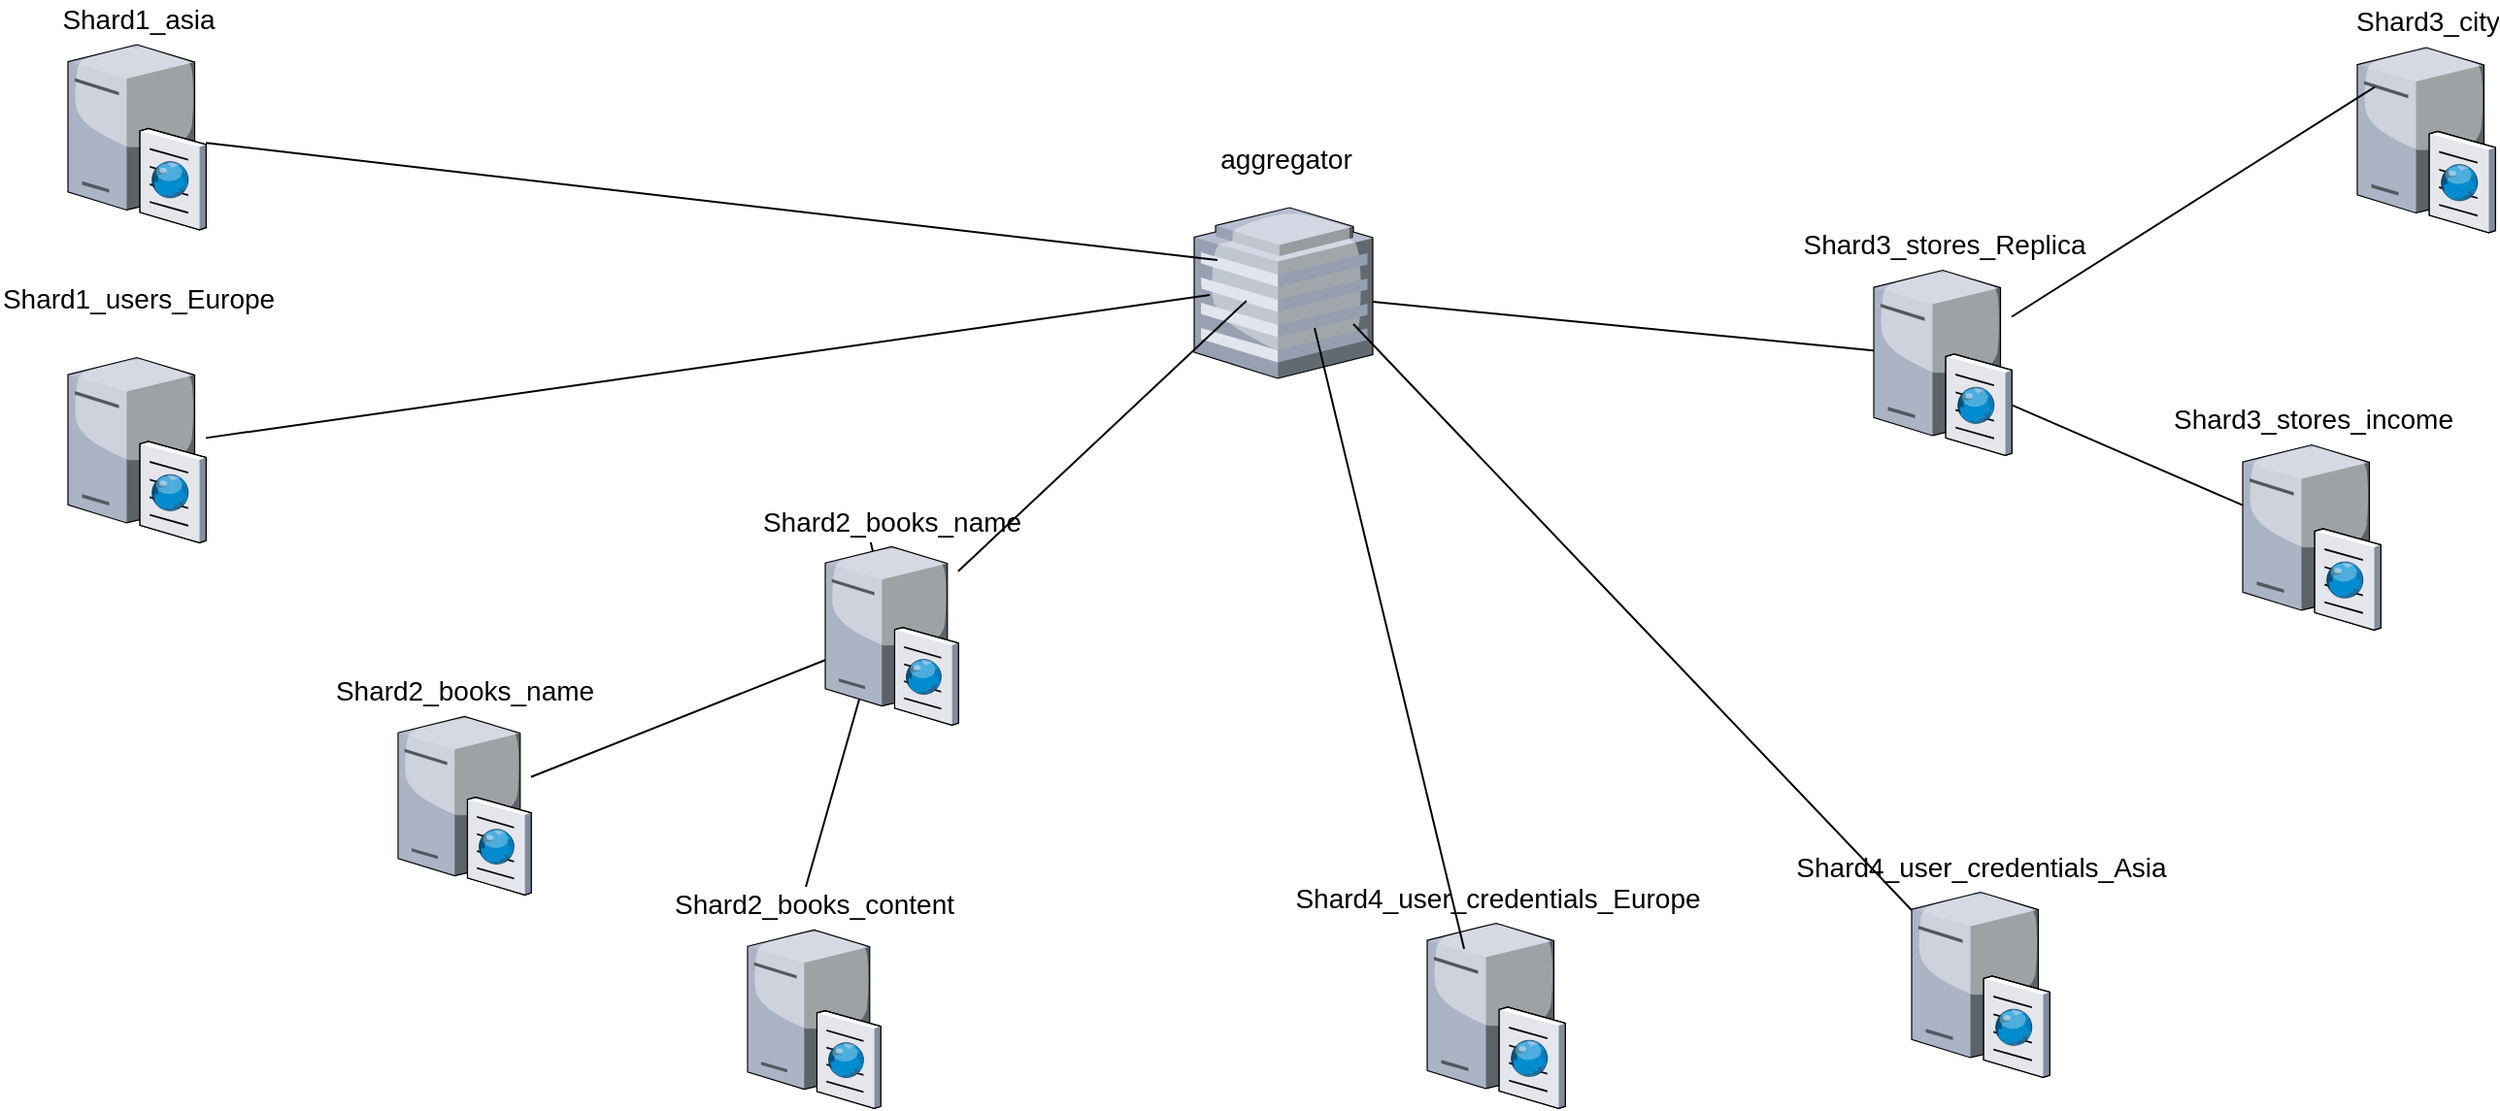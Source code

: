 <mxfile version="26.0.2">
  <diagram name="Page-1" id="e3a06f82-3646-2815-327d-82caf3d4e204">
    <mxGraphModel dx="1434" dy="720" grid="1" gridSize="10" guides="1" tooltips="1" connect="1" arrows="1" fold="1" page="1" pageScale="1.5" pageWidth="1169" pageHeight="826" background="none" math="0" shadow="0">
      <root>
        <mxCell id="0" style=";html=1;" />
        <mxCell id="1" style=";html=1;" parent="0" />
        <mxCell id="6a7d8f32e03d9370-15" value="Shard1_asia" style="verticalLabelPosition=top;aspect=fixed;html=1;verticalAlign=bottom;strokeColor=none;shape=mxgraph.citrix.cache_server;fillColor=#66B2FF;gradientColor=#0066CC;fontSize=14;labelPosition=center;align=center;" parent="1" vertex="1">
          <mxGeometry x="310" y="83.75" width="71" height="97.5" as="geometry" />
        </mxCell>
        <mxCell id="6a7d8f32e03d9370-24" value="" style="verticalLabelPosition=bottom;aspect=fixed;html=1;verticalAlign=top;strokeColor=none;shape=mxgraph.citrix.hq_enterprise;fillColor=#66B2FF;gradientColor=#0066CC;fontSize=14;" parent="1" vertex="1">
          <mxGeometry x="890" y="170" width="92" height="88" as="geometry" />
        </mxCell>
        <mxCell id="KZBotEdLe3uGk118iI16-1" value="Shard2_books_name" style="verticalLabelPosition=top;aspect=fixed;html=1;verticalAlign=bottom;strokeColor=none;shape=mxgraph.citrix.cache_server;fillColor=#66B2FF;gradientColor=#0066CC;fontSize=14;labelPosition=center;align=center;" vertex="1" parent="1">
          <mxGeometry x="480" y="430" width="68.45" height="94" as="geometry" />
        </mxCell>
        <mxCell id="KZBotEdLe3uGk118iI16-2" value="Shard4_user_credentials_Europe" style="verticalLabelPosition=top;aspect=fixed;html=1;verticalAlign=bottom;strokeColor=none;shape=mxgraph.citrix.cache_server;fillColor=#66B2FF;gradientColor=#0066CC;fontSize=14;labelPosition=center;align=center;" vertex="1" parent="1">
          <mxGeometry x="1010" y="536.5" width="71" height="97.5" as="geometry" />
        </mxCell>
        <mxCell id="KZBotEdLe3uGk118iI16-3" value="Shard3_city" style="verticalLabelPosition=top;aspect=fixed;html=1;verticalAlign=bottom;strokeColor=none;shape=mxgraph.citrix.cache_server;fillColor=#66B2FF;gradientColor=#0066CC;fontSize=14;labelPosition=center;align=center;" vertex="1" parent="1">
          <mxGeometry x="1489" y="85.25" width="71" height="97.5" as="geometry" />
        </mxCell>
        <mxCell id="KZBotEdLe3uGk118iI16-4" value="" style="endArrow=none;html=1;rounded=0;entryX=0.293;entryY=0.545;entryDx=0;entryDy=0;entryPerimeter=0;" edge="1" parent="1" source="KZBotEdLe3uGk118iI16-47" target="6a7d8f32e03d9370-24">
          <mxGeometry width="50" height="50" relative="1" as="geometry">
            <mxPoint x="739.985" y="387.009" as="sourcePoint" />
            <mxPoint x="1260" y="370" as="targetPoint" />
          </mxGeometry>
        </mxCell>
        <mxCell id="KZBotEdLe3uGk118iI16-6" value="" style="endArrow=none;html=1;rounded=0;entryX=0.197;entryY=0.462;entryDx=0;entryDy=0;entryPerimeter=0;" edge="1" parent="1" source="6a7d8f32e03d9370-24" target="KZBotEdLe3uGk118iI16-49">
          <mxGeometry width="50" height="50" relative="1" as="geometry">
            <mxPoint x="1210" y="420" as="sourcePoint" />
            <mxPoint x="1275.5" y="245.684" as="targetPoint" />
          </mxGeometry>
        </mxCell>
        <mxCell id="KZBotEdLe3uGk118iI16-28" value="&lt;span style=&quot;font-size: 14px;&quot;&gt;aggregator&lt;/span&gt;" style="text;html=1;align=center;verticalAlign=middle;resizable=0;points=[];autosize=1;strokeColor=none;fillColor=none;" vertex="1" parent="1">
          <mxGeometry x="892" y="130" width="90" height="30" as="geometry" />
        </mxCell>
        <mxCell id="KZBotEdLe3uGk118iI16-30" value="Shard1_users_Europe&lt;div&gt;&lt;br&gt;&lt;/div&gt;" style="verticalLabelPosition=top;aspect=fixed;html=1;verticalAlign=bottom;strokeColor=none;shape=mxgraph.citrix.cache_server;fillColor=#66B2FF;gradientColor=#0066CC;fontSize=14;labelPosition=center;align=center;" vertex="1" parent="1">
          <mxGeometry x="310" y="245" width="71" height="97.5" as="geometry" />
        </mxCell>
        <mxCell id="KZBotEdLe3uGk118iI16-32" value="" style="endArrow=none;html=1;rounded=0;entryX=0.13;entryY=0.307;entryDx=0;entryDy=0;entryPerimeter=0;" edge="1" parent="1" source="6a7d8f32e03d9370-15" target="6a7d8f32e03d9370-24">
          <mxGeometry width="50" height="50" relative="1" as="geometry">
            <mxPoint x="790" y="330" as="sourcePoint" />
            <mxPoint x="524.025" y="194.247" as="targetPoint" />
          </mxGeometry>
        </mxCell>
        <mxCell id="KZBotEdLe3uGk118iI16-33" value="" style="endArrow=none;html=1;rounded=0;entryX=0.087;entryY=0.511;entryDx=0;entryDy=0;entryPerimeter=0;" edge="1" parent="1" source="KZBotEdLe3uGk118iI16-30" target="6a7d8f32e03d9370-24">
          <mxGeometry width="50" height="50" relative="1" as="geometry">
            <mxPoint x="790" y="330" as="sourcePoint" />
            <mxPoint x="519.02" y="198.263" as="targetPoint" />
          </mxGeometry>
        </mxCell>
        <mxCell id="KZBotEdLe3uGk118iI16-35" value="Shard2_books_content" style="verticalLabelPosition=top;aspect=fixed;html=1;verticalAlign=bottom;strokeColor=none;shape=mxgraph.citrix.cache_server;fillColor=#66B2FF;gradientColor=#0066CC;fontSize=14;labelPosition=center;align=center;" vertex="1" parent="1">
          <mxGeometry x="660" y="540" width="68.45" height="94" as="geometry" />
        </mxCell>
        <mxCell id="KZBotEdLe3uGk118iI16-36" value="" style="endArrow=none;html=1;rounded=0;" edge="1" parent="1">
          <mxGeometry width="50" height="50" relative="1" as="geometry">
            <mxPoint x="690" y="520" as="sourcePoint" />
            <mxPoint x="722.306" y="406.5" as="targetPoint" />
          </mxGeometry>
        </mxCell>
        <mxCell id="KZBotEdLe3uGk118iI16-37" value="" style="endArrow=none;html=1;rounded=0;entryX=0.545;entryY=0.027;entryDx=0;entryDy=0;entryPerimeter=0;" edge="1" parent="1" source="KZBotEdLe3uGk118iI16-47">
          <mxGeometry width="50" height="50" relative="1" as="geometry">
            <mxPoint x="790" y="330" as="sourcePoint" />
            <mxPoint x="729.975" y="370.986" as="targetPoint" />
          </mxGeometry>
        </mxCell>
        <mxCell id="KZBotEdLe3uGk118iI16-40" value="Shard4_user_credentials_Asia" style="verticalLabelPosition=top;aspect=fixed;html=1;verticalAlign=bottom;strokeColor=none;shape=mxgraph.citrix.cache_server;fillColor=#66B2FF;gradientColor=#0066CC;fontSize=14;labelPosition=center;align=center;" vertex="1" parent="1">
          <mxGeometry x="1259.5" y="520.5" width="71" height="97.5" as="geometry" />
        </mxCell>
        <mxCell id="KZBotEdLe3uGk118iI16-41" value="Shard3_stores_income" style="verticalLabelPosition=top;aspect=fixed;html=1;verticalAlign=bottom;strokeColor=none;shape=mxgraph.citrix.cache_server;fillColor=#66B2FF;gradientColor=#0066CC;fontSize=14;labelPosition=center;align=center;" vertex="1" parent="1">
          <mxGeometry x="1430" y="290" width="71" height="97.5" as="geometry" />
        </mxCell>
        <mxCell id="KZBotEdLe3uGk118iI16-42" value="" style="endArrow=none;html=1;rounded=0;entryX=0.127;entryY=0.231;entryDx=0;entryDy=0;entryPerimeter=0;" edge="1" parent="1" source="KZBotEdLe3uGk118iI16-49" target="KZBotEdLe3uGk118iI16-3">
          <mxGeometry width="50" height="50" relative="1" as="geometry">
            <mxPoint x="1290" y="240" as="sourcePoint" />
            <mxPoint x="1290" y="280" as="targetPoint" />
          </mxGeometry>
        </mxCell>
        <mxCell id="KZBotEdLe3uGk118iI16-43" value="" style="endArrow=none;html=1;rounded=0;exitX=0.458;exitY=0.564;exitDx=0;exitDy=0;exitPerimeter=0;" edge="1" parent="1" source="KZBotEdLe3uGk118iI16-49" target="KZBotEdLe3uGk118iI16-41">
          <mxGeometry width="50" height="50" relative="1" as="geometry">
            <mxPoint x="1330.5" y="263.565" as="sourcePoint" />
            <mxPoint x="1290" y="280" as="targetPoint" />
          </mxGeometry>
        </mxCell>
        <mxCell id="KZBotEdLe3uGk118iI16-44" value="" style="endArrow=none;html=1;rounded=0;exitX=0.891;exitY=0.682;exitDx=0;exitDy=0;exitPerimeter=0;" edge="1" parent="1" source="6a7d8f32e03d9370-24" target="KZBotEdLe3uGk118iI16-40">
          <mxGeometry width="50" height="50" relative="1" as="geometry">
            <mxPoint x="1100" y="380" as="sourcePoint" />
            <mxPoint x="1290" y="280" as="targetPoint" />
          </mxGeometry>
        </mxCell>
        <mxCell id="KZBotEdLe3uGk118iI16-45" value="" style="endArrow=none;html=1;rounded=0;exitX=0.268;exitY=0.159;exitDx=0;exitDy=0;exitPerimeter=0;entryX=0.674;entryY=0.705;entryDx=0;entryDy=0;entryPerimeter=0;" edge="1" parent="1" source="KZBotEdLe3uGk118iI16-2" target="6a7d8f32e03d9370-24">
          <mxGeometry width="50" height="50" relative="1" as="geometry">
            <mxPoint x="1240" y="330" as="sourcePoint" />
            <mxPoint x="1103" y="370.001" as="targetPoint" />
          </mxGeometry>
        </mxCell>
        <mxCell id="KZBotEdLe3uGk118iI16-48" value="" style="endArrow=none;html=1;rounded=0;" edge="1" parent="1" source="KZBotEdLe3uGk118iI16-1" target="KZBotEdLe3uGk118iI16-47">
          <mxGeometry width="50" height="50" relative="1" as="geometry">
            <mxPoint x="548" y="460" as="sourcePoint" />
            <mxPoint x="729.975" y="370.986" as="targetPoint" />
          </mxGeometry>
        </mxCell>
        <mxCell id="KZBotEdLe3uGk118iI16-47" value="Shard2_books_name" style="verticalLabelPosition=top;aspect=fixed;html=1;verticalAlign=bottom;strokeColor=none;shape=mxgraph.citrix.cache_server;fillColor=#66B2FF;gradientColor=#0066CC;fontSize=14;labelPosition=center;align=center;" vertex="1" parent="1">
          <mxGeometry x="700" y="342.5" width="68.45" height="94" as="geometry" />
        </mxCell>
        <mxCell id="KZBotEdLe3uGk118iI16-49" value="Shard3_stores_Replica" style="verticalLabelPosition=top;aspect=fixed;html=1;verticalAlign=bottom;strokeColor=none;shape=mxgraph.citrix.cache_server;fillColor=#66B2FF;gradientColor=#0066CC;fontSize=14;labelPosition=center;align=center;" vertex="1" parent="1">
          <mxGeometry x="1240" y="200" width="71" height="97.5" as="geometry" />
        </mxCell>
      </root>
    </mxGraphModel>
  </diagram>
</mxfile>
